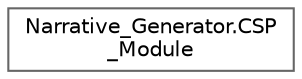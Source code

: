 digraph "Graphical Class Hierarchy"
{
 // LATEX_PDF_SIZE
  bgcolor="transparent";
  edge [fontname=Helvetica,fontsize=10,labelfontname=Helvetica,labelfontsize=10];
  node [fontname=Helvetica,fontsize=10,shape=box,height=0.2,width=0.4];
  rankdir="LR";
  Node0 [label="Narrative_Generator.CSP\l_Module",height=0.2,width=0.4,color="grey40", fillcolor="white", style="filled",URL="$class_narrative___generator_1_1_c_s_p___module.html",tooltip="A class that implements the assignment of parameters to actions according to the CSP methodology."];
}
